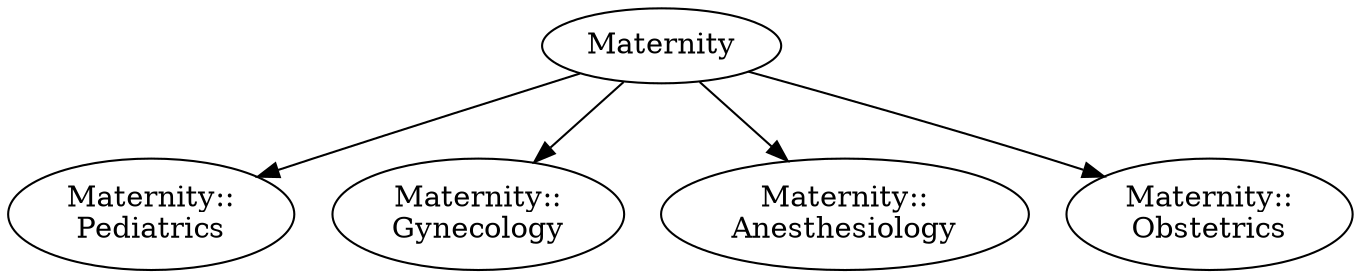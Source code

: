 digraph Namespaces {
    Maternity -> "Maternity::\nPediatrics"
    Maternity -> "Maternity::\nGynecology"
    Maternity -> "Maternity::\nAnesthesiology"
    Maternity -> "Maternity::\nObstetrics"
}

